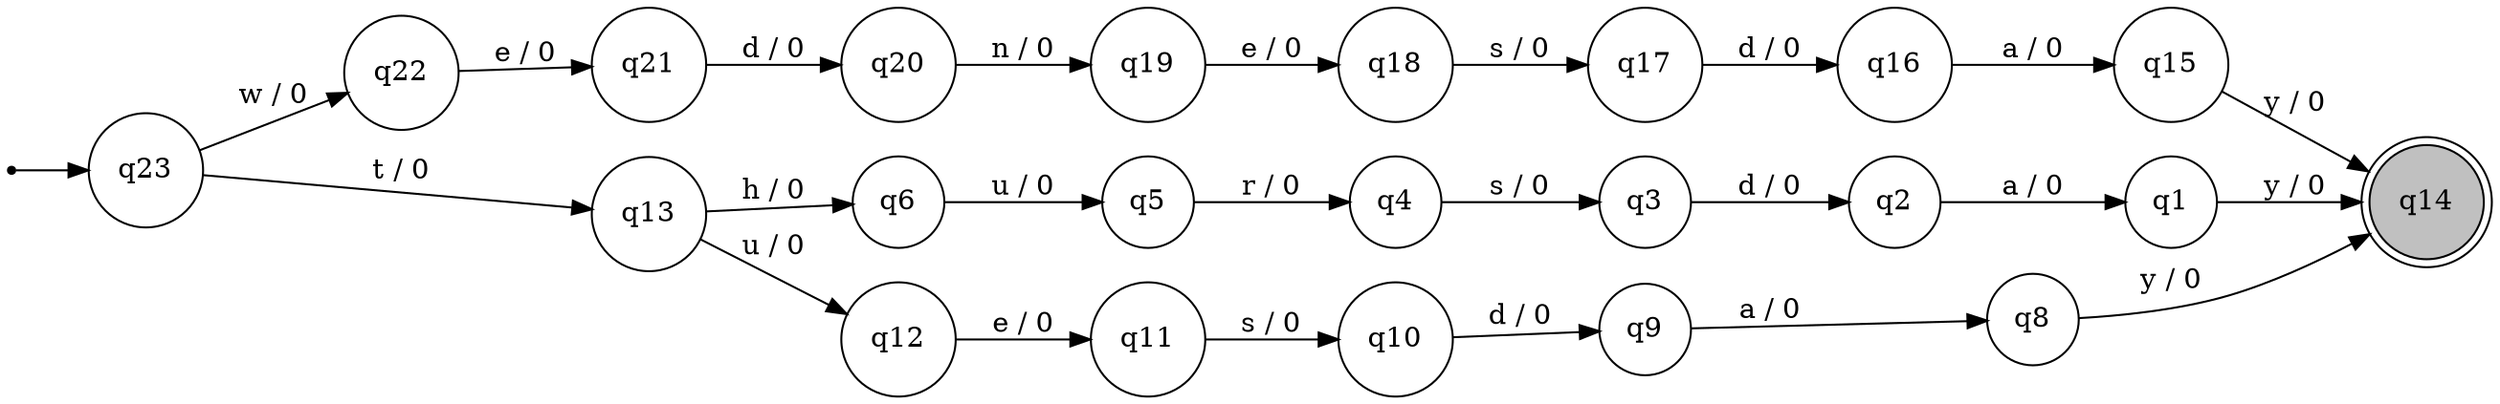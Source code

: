 digraph G {
rankdir=LR;
node [shape=circle];
ini [shape=point];
ini -> q23;
	q19 [label="q19"];
	q17 [label="q17"];
	q15 [label="q15"];
	q20 [label="q20"];
	q14 [label="q14"];
	q14 [shape=doublecircle];
	q14 [style=filled fillcolor=gray];
	q22 [label="q22"];
	q1 [label="q1"];
	q2 [label="q2"];
	q3 [label="q3"];
	q23 [label="q23"];
	q4 [label="q4"];
	q8 [label="q8"];
	q16 [label="q16"];
	q11 [label="q11"];
	q9 [label="q9"];
	q18 [label="q18"];
	q6 [label="q6"];
	q5 [label="q5"];
	q10 [label="q10"];
	q12 [label="q12"];
	q21 [label="q21"];
	q13 [label="q13"];
	q19 -> q18 [label="e / 0"];
	q17 -> q16 [label="d / 0"];
	q15 -> q14 [label="y / 0"];
	q20 -> q19 [label="n / 0"];
	q22 -> q21 [label="e / 0"];
	q1 -> q14 [label="y / 0"];
	q2 -> q1 [label="a / 0"];
	q3 -> q2 [label="d / 0"];
	q23 -> q13 [label="t / 0"];
	q23 -> q22 [label="w / 0"];
	q4 -> q3 [label="s / 0"];
	q8 -> q14 [label="y / 0"];
	q16 -> q15 [label="a / 0"];
	q11 -> q10 [label="s / 0"];
	q9 -> q8 [label="a / 0"];
	q18 -> q17 [label="s / 0"];
	q6 -> q5 [label="u / 0"];
	q5 -> q4 [label="r / 0"];
	q10 -> q9 [label="d / 0"];
	q12 -> q11 [label="e / 0"];
	q21 -> q20 [label="d / 0"];
	q13 -> q6 [label="h / 0"];
	q13 -> q12 [label="u / 0"];
}
